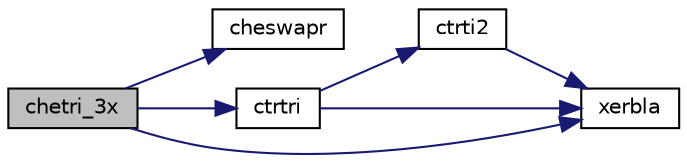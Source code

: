 digraph "chetri_3x"
{
 // LATEX_PDF_SIZE
  edge [fontname="Helvetica",fontsize="10",labelfontname="Helvetica",labelfontsize="10"];
  node [fontname="Helvetica",fontsize="10",shape=record];
  rankdir="LR";
  Node1 [label="chetri_3x",height=0.2,width=0.4,color="black", fillcolor="grey75", style="filled", fontcolor="black",tooltip="CHETRI_3X"];
  Node1 -> Node2 [color="midnightblue",fontsize="10",style="solid",fontname="Helvetica"];
  Node2 [label="cheswapr",height=0.2,width=0.4,color="black", fillcolor="white", style="filled",URL="$cheswapr_8f.html#a955ef3394562af1ae4ae2d113e4423bd",tooltip="CHESWAPR applies an elementary permutation on the rows and columns of a Hermitian matrix."];
  Node1 -> Node3 [color="midnightblue",fontsize="10",style="solid",fontname="Helvetica"];
  Node3 [label="ctrtri",height=0.2,width=0.4,color="black", fillcolor="white", style="filled",URL="$ctrtri_8f.html#ad08962e5806175e6e372db349a963ecc",tooltip="CTRTRI"];
  Node3 -> Node4 [color="midnightblue",fontsize="10",style="solid",fontname="Helvetica"];
  Node4 [label="ctrti2",height=0.2,width=0.4,color="black", fillcolor="white", style="filled",URL="$ctrti2_8f.html#ae7ae073f804087edaf233005a6553d94",tooltip="CTRTI2 computes the inverse of a triangular matrix (unblocked algorithm)."];
  Node4 -> Node5 [color="midnightblue",fontsize="10",style="solid",fontname="Helvetica"];
  Node5 [label="xerbla",height=0.2,width=0.4,color="black", fillcolor="white", style="filled",URL="$xerbla_8f.html#a377ee61015baf8dea7770b3a404b1c07",tooltip="XERBLA"];
  Node3 -> Node5 [color="midnightblue",fontsize="10",style="solid",fontname="Helvetica"];
  Node1 -> Node5 [color="midnightblue",fontsize="10",style="solid",fontname="Helvetica"];
}
